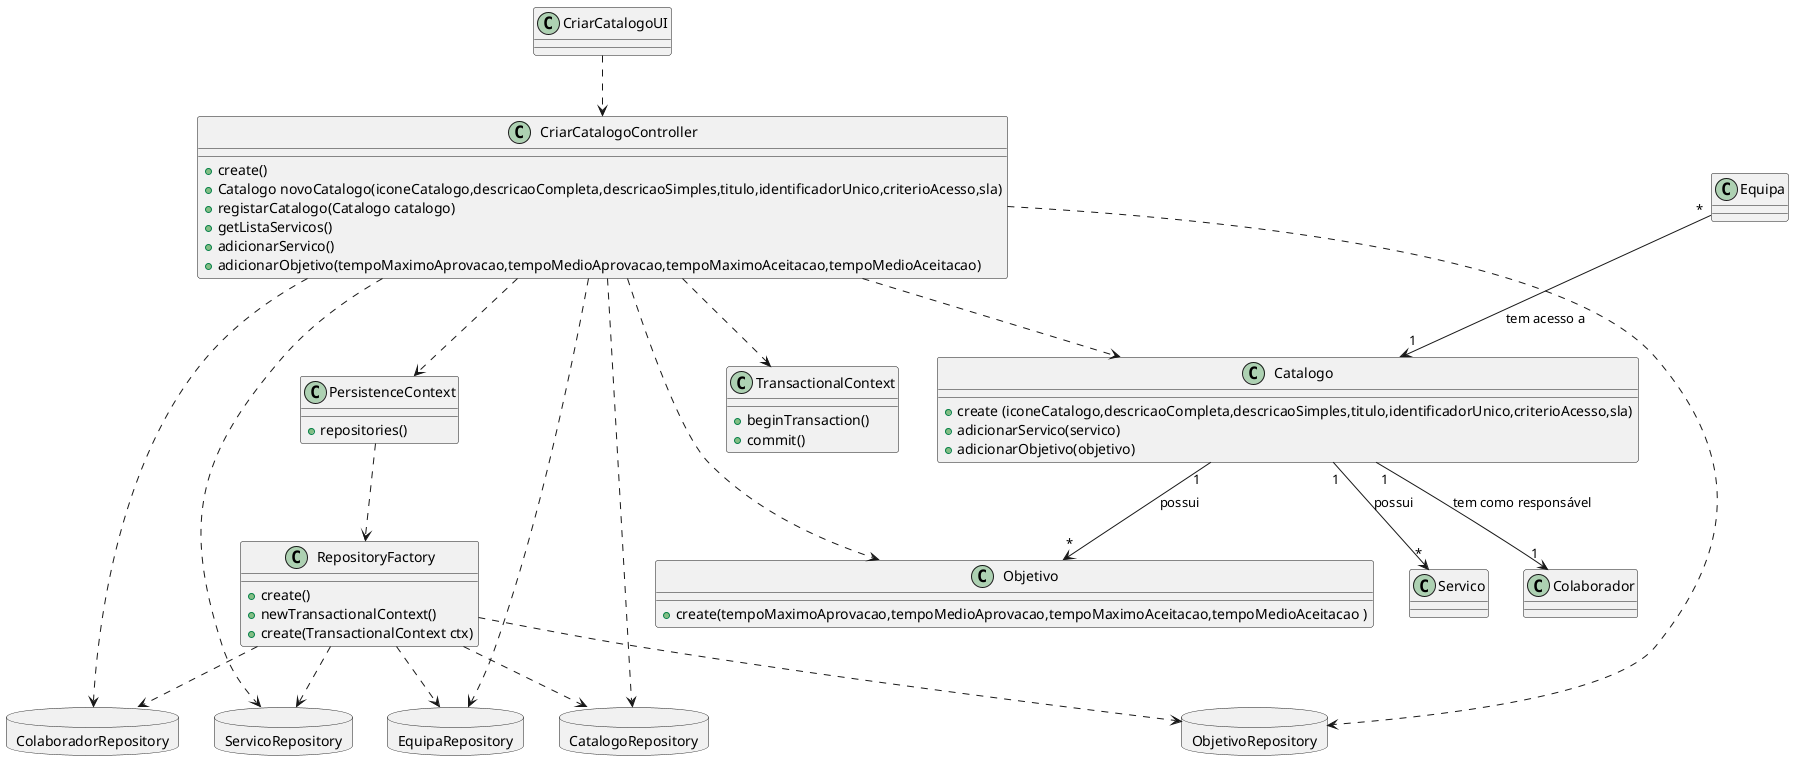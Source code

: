 @startuml
'https://plantuml.com/class-diagram

@startuml


class CriarCatalogoUI{
}

class CriarCatalogoController{
+create()
+Catalogo novoCatalogo(iconeCatalogo,descricaoCompleta,descricaoSimples,titulo,identificadorUnico,criterioAcesso,sla)
+registarCatalogo(Catalogo catalogo)
+getListaServicos()
+adicionarServico()
+adicionarObjetivo(tempoMaximoAprovacao,tempoMedioAprovacao,tempoMaximoAceitacao,tempoMedioAceitacao)
}

class PersistenceContext{
+repositories()
}

class RepositoryFactory{
+create()
+newTransactionalContext()
+create(TransactionalContext ctx)
}

database CatalogoRepository{
}

database ServicoRepository{
}

database ObjetivoRepository{
}

database ColaboradorRepository{
}

database EquipaRepository{
}

class Catalogo{
+create (iconeCatalogo,descricaoCompleta,descricaoSimples,titulo,identificadorUnico,criterioAcesso,sla)
+adicionarServico(servico)
+adicionarObjetivo(objetivo)
}


class Objetivo {
+create(tempoMaximoAprovacao,tempoMedioAprovacao,tempoMaximoAceitacao,tempoMedioAceitacao )
}

class Servico {

}

class Colaborador{

}

class TransactionalContext{
+beginTransaction()
+commit()
}

CriarCatalogoUI..> CriarCatalogoController

CriarCatalogoController..>PersistenceContext
CriarCatalogoController..>Catalogo
CriarCatalogoController..>Objetivo
CriarCatalogoController..>TransactionalContext
CriarCatalogoController..>CatalogoRepository
CriarCatalogoController..>ServicoRepository
CriarCatalogoController..>ObjetivoRepository
CriarCatalogoController..>ColaboradorRepository
CriarCatalogoController..>EquipaRepository

PersistenceContext..>RepositoryFactory

RepositoryFactory..>CatalogoRepository
RepositoryFactory..>ServicoRepository
RepositoryFactory..>ObjetivoRepository
RepositoryFactory..>ColaboradorRepository
RepositoryFactory..>EquipaRepository

Catalogo "1" --> "*" Objetivo: possui
Catalogo "1" --> "*" Servico : possui
Catalogo "1" --> "1" Colaborador : tem como responsável
Equipa "*" --> "1" Catalogo : tem acesso a

@enduml

@enduml